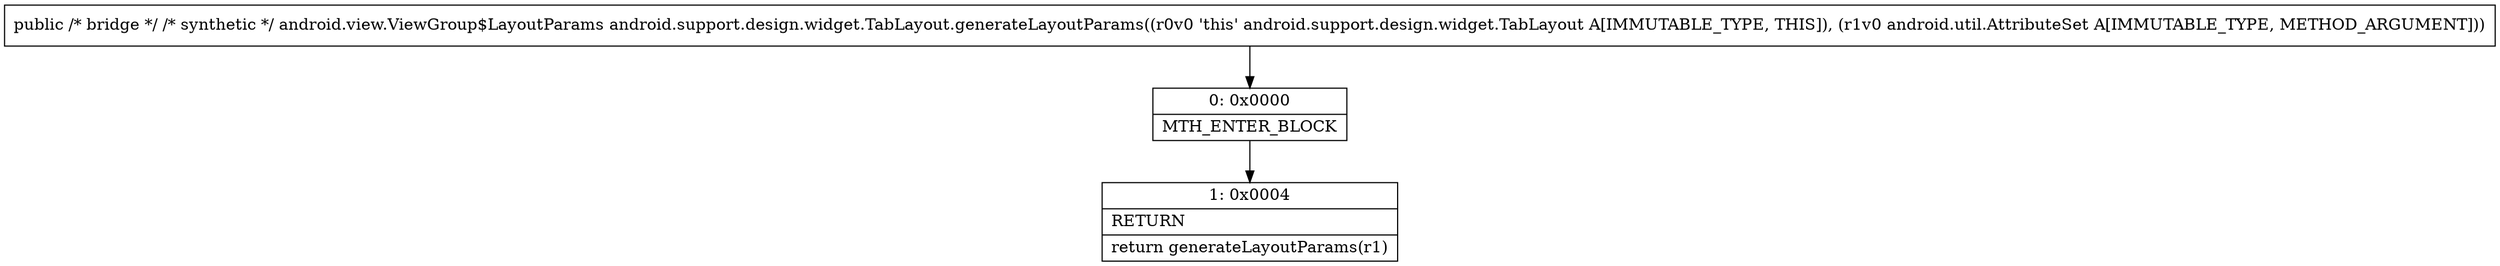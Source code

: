 digraph "CFG forandroid.support.design.widget.TabLayout.generateLayoutParams(Landroid\/util\/AttributeSet;)Landroid\/view\/ViewGroup$LayoutParams;" {
Node_0 [shape=record,label="{0\:\ 0x0000|MTH_ENTER_BLOCK\l}"];
Node_1 [shape=record,label="{1\:\ 0x0004|RETURN\l|return generateLayoutParams(r1)\l}"];
MethodNode[shape=record,label="{public \/* bridge *\/ \/* synthetic *\/ android.view.ViewGroup$LayoutParams android.support.design.widget.TabLayout.generateLayoutParams((r0v0 'this' android.support.design.widget.TabLayout A[IMMUTABLE_TYPE, THIS]), (r1v0 android.util.AttributeSet A[IMMUTABLE_TYPE, METHOD_ARGUMENT])) }"];
MethodNode -> Node_0;
Node_0 -> Node_1;
}

